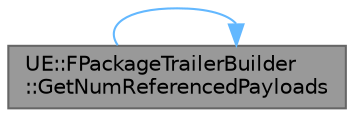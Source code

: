 digraph "UE::FPackageTrailerBuilder::GetNumReferencedPayloads"
{
 // INTERACTIVE_SVG=YES
 // LATEX_PDF_SIZE
  bgcolor="transparent";
  edge [fontname=Helvetica,fontsize=10,labelfontname=Helvetica,labelfontsize=10];
  node [fontname=Helvetica,fontsize=10,shape=box,height=0.2,width=0.4];
  rankdir="LR";
  Node1 [id="Node000001",label="UE::FPackageTrailerBuilder\l::GetNumReferencedPayloads",height=0.2,width=0.4,color="gray40", fillcolor="grey60", style="filled", fontcolor="black",tooltip="Returns the number of payload entries in the builder with the access mode EPayloadAccessMode::Referen..."];
  Node1 -> Node1 [id="edge1_Node000001_Node000001",color="steelblue1",style="solid",tooltip=" "];
}
